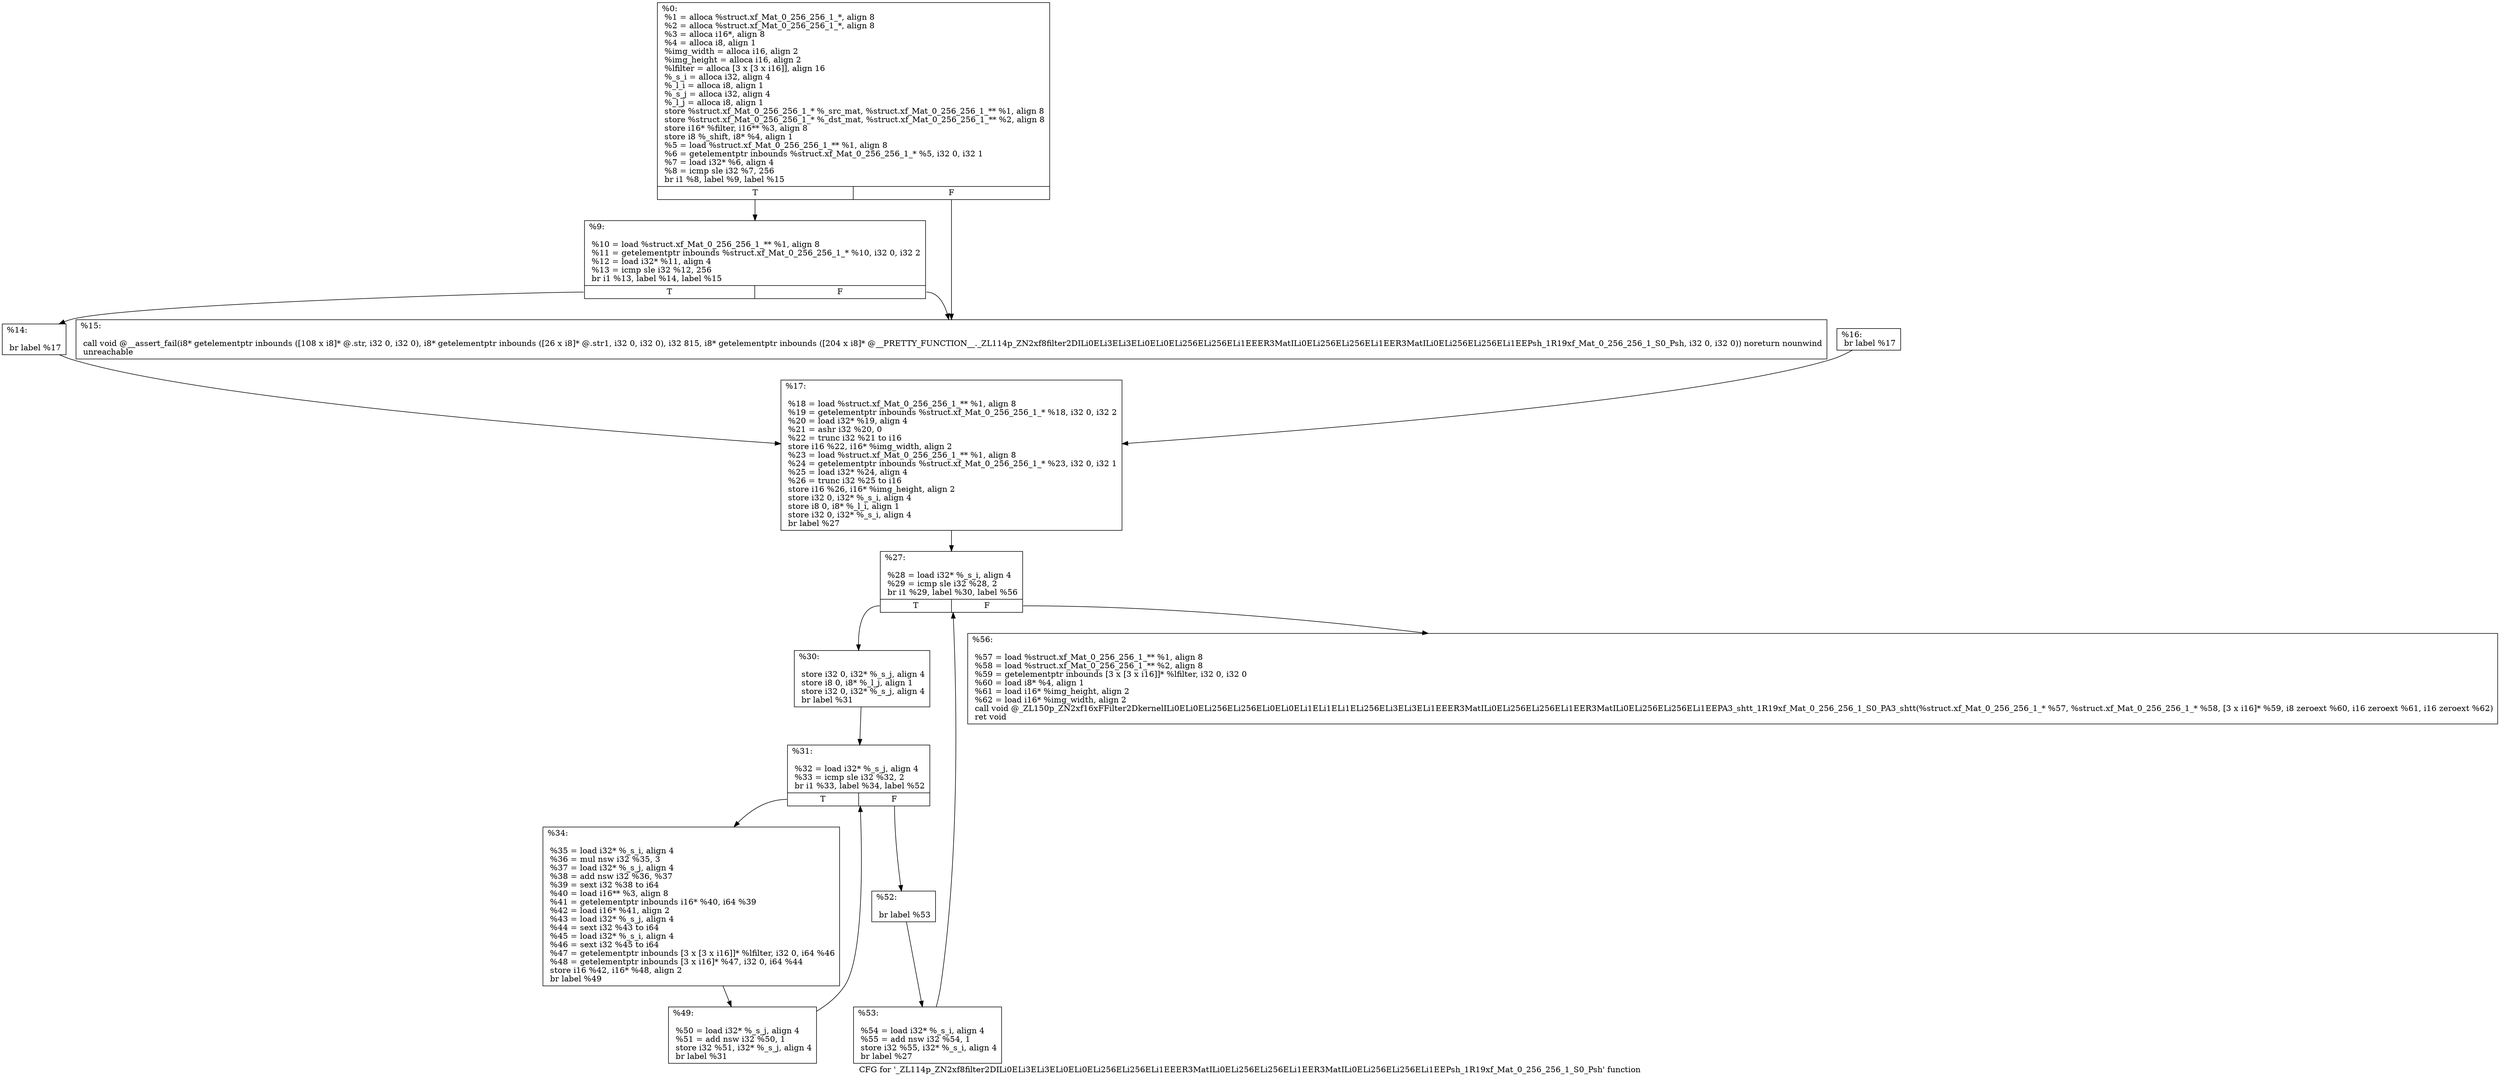 digraph "CFG for '_ZL114p_ZN2xf8filter2DILi0ELi3ELi3ELi0ELi0ELi256ELi256ELi1EEER3MatILi0ELi256ELi256ELi1EER3MatILi0ELi256ELi256ELi1EEPsh_1R19xf_Mat_0_256_256_1_S0_Psh' function" {
	label="CFG for '_ZL114p_ZN2xf8filter2DILi0ELi3ELi3ELi0ELi0ELi256ELi256ELi1EEER3MatILi0ELi256ELi256ELi1EER3MatILi0ELi256ELi256ELi1EEPsh_1R19xf_Mat_0_256_256_1_S0_Psh' function";

	Node0x1b66f20 [shape=record,label="{%0:\l  %1 = alloca %struct.xf_Mat_0_256_256_1_*, align 8\l  %2 = alloca %struct.xf_Mat_0_256_256_1_*, align 8\l  %3 = alloca i16*, align 8\l  %4 = alloca i8, align 1\l  %img_width = alloca i16, align 2\l  %img_height = alloca i16, align 2\l  %lfilter = alloca [3 x [3 x i16]], align 16\l  %_s_i = alloca i32, align 4\l  %_l_i = alloca i8, align 1\l  %_s_j = alloca i32, align 4\l  %_l_j = alloca i8, align 1\l  store %struct.xf_Mat_0_256_256_1_* %_src_mat, %struct.xf_Mat_0_256_256_1_** %1, align 8\l  store %struct.xf_Mat_0_256_256_1_* %_dst_mat, %struct.xf_Mat_0_256_256_1_** %2, align 8\l  store i16* %filter, i16** %3, align 8\l  store i8 %_shift, i8* %4, align 1\l  %5 = load %struct.xf_Mat_0_256_256_1_** %1, align 8\l  %6 = getelementptr inbounds %struct.xf_Mat_0_256_256_1_* %5, i32 0, i32 1\l  %7 = load i32* %6, align 4\l  %8 = icmp sle i32 %7, 256\l  br i1 %8, label %9, label %15\l|{<s0>T|<s1>F}}"];
	Node0x1b66f20:s0 -> Node0x1b67a80;
	Node0x1b66f20:s1 -> Node0x1b67ae0;
	Node0x1b67a80 [shape=record,label="{%9:\l\l  %10 = load %struct.xf_Mat_0_256_256_1_** %1, align 8\l  %11 = getelementptr inbounds %struct.xf_Mat_0_256_256_1_* %10, i32 0, i32 2\l  %12 = load i32* %11, align 4\l  %13 = icmp sle i32 %12, 256\l  br i1 %13, label %14, label %15\l|{<s0>T|<s1>F}}"];
	Node0x1b67a80:s0 -> Node0x1b67d80;
	Node0x1b67a80:s1 -> Node0x1b67ae0;
	Node0x1b67d80 [shape=record,label="{%14:\l\l  br label %17\l}"];
	Node0x1b67d80 -> Node0x1b67e90;
	Node0x1b67ae0 [shape=record,label="{%15:\l\l  call void @__assert_fail(i8* getelementptr inbounds ([108 x i8]* @.str, i32 0, i32 0), i8* getelementptr inbounds ([26 x i8]* @.str1, i32 0, i32 0), i32 815, i8* getelementptr inbounds ([204 x i8]* @__PRETTY_FUNCTION__._ZL114p_ZN2xf8filter2DILi0ELi3ELi3ELi0ELi0ELi256ELi256ELi1EEER3MatILi0ELi256ELi256ELi1EER3MatILi0ELi256ELi256ELi1EEPsh_1R19xf_Mat_0_256_256_1_S0_Psh, i32 0, i32 0)) noreturn nounwind\l  unreachable\l}"];
	Node0x1b685f0 [shape=record,label="{%16:                                                  \l  br label %17\l}"];
	Node0x1b685f0 -> Node0x1b67e90;
	Node0x1b67e90 [shape=record,label="{%17:\l\l  %18 = load %struct.xf_Mat_0_256_256_1_** %1, align 8\l  %19 = getelementptr inbounds %struct.xf_Mat_0_256_256_1_* %18, i32 0, i32 2\l  %20 = load i32* %19, align 4\l  %21 = ashr i32 %20, 0\l  %22 = trunc i32 %21 to i16\l  store i16 %22, i16* %img_width, align 2\l  %23 = load %struct.xf_Mat_0_256_256_1_** %1, align 8\l  %24 = getelementptr inbounds %struct.xf_Mat_0_256_256_1_* %23, i32 0, i32 1\l  %25 = load i32* %24, align 4\l  %26 = trunc i32 %25 to i16\l  store i16 %26, i16* %img_height, align 2\l  store i32 0, i32* %_s_i, align 4\l  store i8 0, i8* %_l_i, align 1\l  store i32 0, i32* %_s_i, align 4\l  br label %27\l}"];
	Node0x1b67e90 -> Node0x1b68e90;
	Node0x1b68e90 [shape=record,label="{%27:\l\l  %28 = load i32* %_s_i, align 4\l  %29 = icmp sle i32 %28, 2\l  br i1 %29, label %30, label %56\l|{<s0>T|<s1>F}}"];
	Node0x1b68e90:s0 -> Node0x1b69080;
	Node0x1b68e90:s1 -> Node0x1b690e0;
	Node0x1b69080 [shape=record,label="{%30:\l\l  store i32 0, i32* %_s_j, align 4\l  store i8 0, i8* %_l_j, align 1\l  store i32 0, i32* %_s_j, align 4\l  br label %31\l}"];
	Node0x1b69080 -> Node0x1b693a0;
	Node0x1b693a0 [shape=record,label="{%31:\l\l  %32 = load i32* %_s_j, align 4\l  %33 = icmp sle i32 %32, 2\l  br i1 %33, label %34, label %52\l|{<s0>T|<s1>F}}"];
	Node0x1b693a0:s0 -> Node0x1b69590;
	Node0x1b693a0:s1 -> Node0x1b695f0;
	Node0x1b69590 [shape=record,label="{%34:\l\l  %35 = load i32* %_s_i, align 4\l  %36 = mul nsw i32 %35, 3\l  %37 = load i32* %_s_j, align 4\l  %38 = add nsw i32 %36, %37\l  %39 = sext i32 %38 to i64\l  %40 = load i16** %3, align 8\l  %41 = getelementptr inbounds i16* %40, i64 %39\l  %42 = load i16* %41, align 2\l  %43 = load i32* %_s_j, align 4\l  %44 = sext i32 %43 to i64\l  %45 = load i32* %_s_i, align 4\l  %46 = sext i32 %45 to i64\l  %47 = getelementptr inbounds [3 x [3 x i16]]* %lfilter, i32 0, i64 %46\l  %48 = getelementptr inbounds [3 x i16]* %47, i32 0, i64 %44\l  store i16 %42, i16* %48, align 2\l  br label %49\l}"];
	Node0x1b69590 -> Node0x1b69fb0;
	Node0x1b69fb0 [shape=record,label="{%49:\l\l  %50 = load i32* %_s_j, align 4\l  %51 = add nsw i32 %50, 1\l  store i32 %51, i32* %_s_j, align 4\l  br label %31\l}"];
	Node0x1b69fb0 -> Node0x1b693a0;
	Node0x1b695f0 [shape=record,label="{%52:\l\l  br label %53\l}"];
	Node0x1b695f0 -> Node0x1b6a2b0;
	Node0x1b6a2b0 [shape=record,label="{%53:\l\l  %54 = load i32* %_s_i, align 4\l  %55 = add nsw i32 %54, 1\l  store i32 %55, i32* %_s_i, align 4\l  br label %27\l}"];
	Node0x1b6a2b0 -> Node0x1b68e90;
	Node0x1b690e0 [shape=record,label="{%56:\l\l  %57 = load %struct.xf_Mat_0_256_256_1_** %1, align 8\l  %58 = load %struct.xf_Mat_0_256_256_1_** %2, align 8\l  %59 = getelementptr inbounds [3 x [3 x i16]]* %lfilter, i32 0, i32 0\l  %60 = load i8* %4, align 1\l  %61 = load i16* %img_height, align 2\l  %62 = load i16* %img_width, align 2\l  call void @_ZL150p_ZN2xf16xFFilter2DkernelILi0ELi0ELi256ELi256ELi0ELi0ELi1ELi1ELi1ELi256ELi3ELi3ELi1EEER3MatILi0ELi256ELi256ELi1EER3MatILi0ELi256ELi256ELi1EEPA3_shtt_1R19xf_Mat_0_256_256_1_S0_PA3_shtt(%struct.xf_Mat_0_256_256_1_* %57, %struct.xf_Mat_0_256_256_1_* %58, [3 x i16]* %59, i8 zeroext %60, i16 zeroext %61, i16 zeroext %62)\l  ret void\l}"];
}
